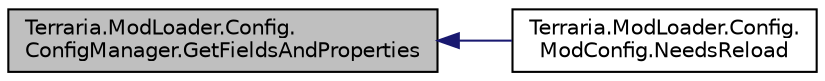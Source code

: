 digraph "Terraria.ModLoader.Config.ConfigManager.GetFieldsAndProperties"
{
  edge [fontname="Helvetica",fontsize="10",labelfontname="Helvetica",labelfontsize="10"];
  node [fontname="Helvetica",fontsize="10",shape=record];
  rankdir="LR";
  Node5 [label="Terraria.ModLoader.Config.\lConfigManager.GetFieldsAndProperties",height=0.2,width=0.4,color="black", fillcolor="grey75", style="filled", fontcolor="black"];
  Node5 -> Node6 [dir="back",color="midnightblue",fontsize="10",style="solid",fontname="Helvetica"];
  Node6 [label="Terraria.ModLoader.Config.\lModConfig.NeedsReload",height=0.2,width=0.4,color="black", fillcolor="white", style="filled",URL="$class_terraria_1_1_mod_loader_1_1_config_1_1_mod_config.html#ab905bc1e570eded8e8c4daa4fb50d53e",tooltip="Whether or not a reload is required. The default implementation compares properties and fields annota..."];
}
